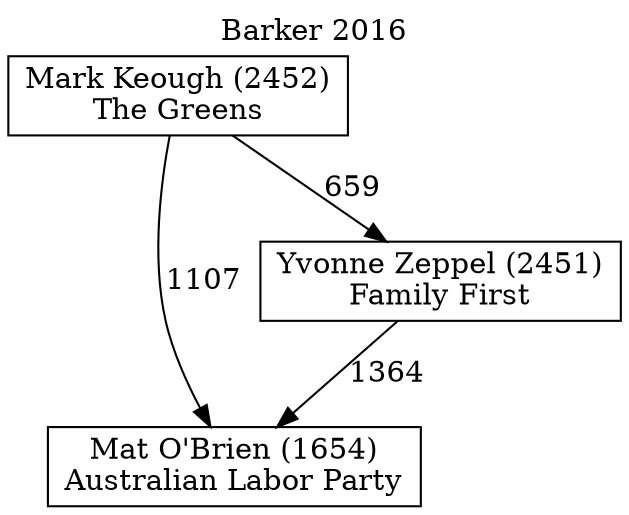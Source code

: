 // House preference flow
digraph "Mat O'Brien (1654)_Barker_2016" {
	graph [label="Barker 2016" labelloc=t mclimit=10]
	node [shape=box]
	"Mat O'Brien (1654)" [label="Mat O'Brien (1654)
Australian Labor Party"]
	"Yvonne Zeppel (2451)" [label="Yvonne Zeppel (2451)
Family First"]
	"Mark Keough (2452)" [label="Mark Keough (2452)
The Greens"]
	"Yvonne Zeppel (2451)" -> "Mat O'Brien (1654)" [label=1364]
	"Mark Keough (2452)" -> "Yvonne Zeppel (2451)" [label=659]
	"Mark Keough (2452)" -> "Mat O'Brien (1654)" [label=1107]
}
